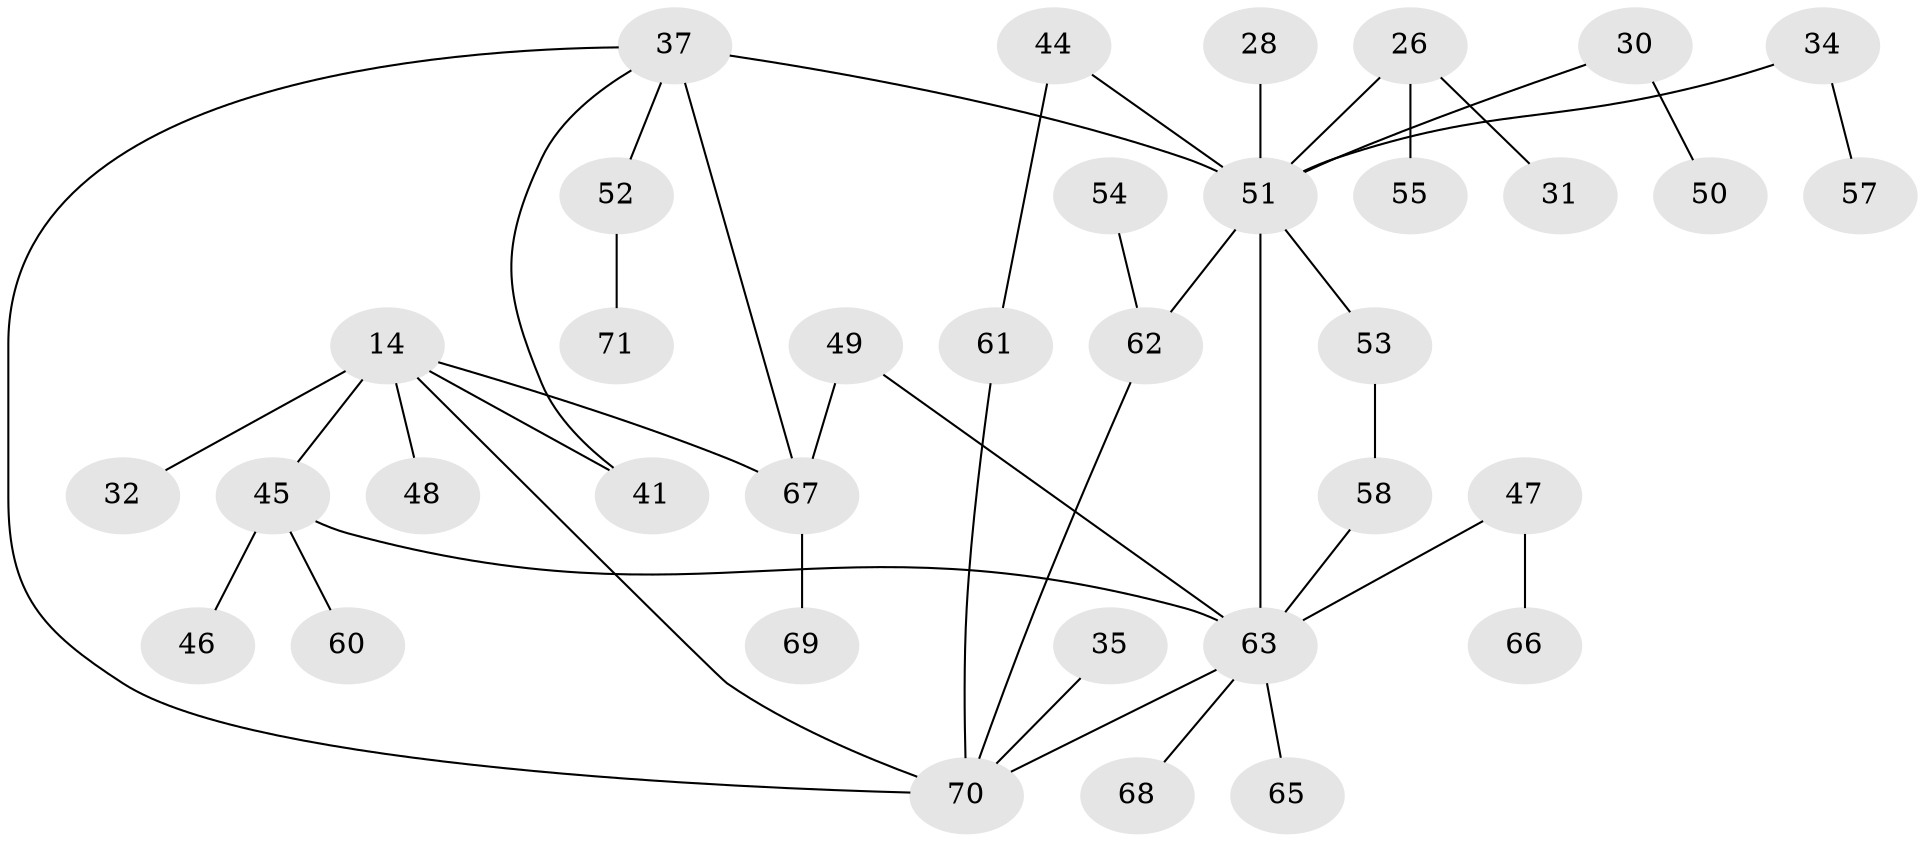 // original degree distribution, {7: 0.028169014084507043, 6: 0.028169014084507043, 3: 0.2112676056338028, 4: 0.08450704225352113, 5: 0.028169014084507043, 2: 0.29577464788732394, 1: 0.323943661971831}
// Generated by graph-tools (version 1.1) at 2025/41/03/09/25 04:41:38]
// undirected, 35 vertices, 42 edges
graph export_dot {
graph [start="1"]
  node [color=gray90,style=filled];
  14;
  26 [super="+25"];
  28;
  30;
  31;
  32;
  34;
  35;
  37 [super="+10"];
  41;
  44 [super="+36"];
  45 [super="+8"];
  46;
  47;
  48;
  49;
  50;
  51 [super="+19+5"];
  52 [super="+20+29"];
  53;
  54;
  55;
  57;
  58 [super="+18"];
  60;
  61;
  62 [super="+56"];
  63 [super="+6+39+42"];
  65;
  66;
  67 [super="+33+15+43+64"];
  68 [super="+23"];
  69;
  70 [super="+59+38+40"];
  71;
  14 -- 32;
  14 -- 45 [weight=2];
  14 -- 48;
  14 -- 41;
  14 -- 70;
  14 -- 67;
  26 -- 51;
  26 -- 55;
  26 -- 31;
  28 -- 51;
  30 -- 50;
  30 -- 51;
  34 -- 57;
  34 -- 51;
  35 -- 70;
  37 -- 51 [weight=2];
  37 -- 41;
  37 -- 67;
  37 -- 52;
  37 -- 70;
  44 -- 51;
  44 -- 61;
  45 -- 46;
  45 -- 60;
  45 -- 63;
  47 -- 66;
  47 -- 63;
  49 -- 63 [weight=2];
  49 -- 67;
  51 -- 62 [weight=3];
  51 -- 53;
  51 -- 63 [weight=3];
  52 -- 71;
  53 -- 58;
  54 -- 62;
  58 -- 63;
  61 -- 70;
  62 -- 70;
  63 -- 65;
  63 -- 70;
  63 -- 68;
  67 -- 69;
}
